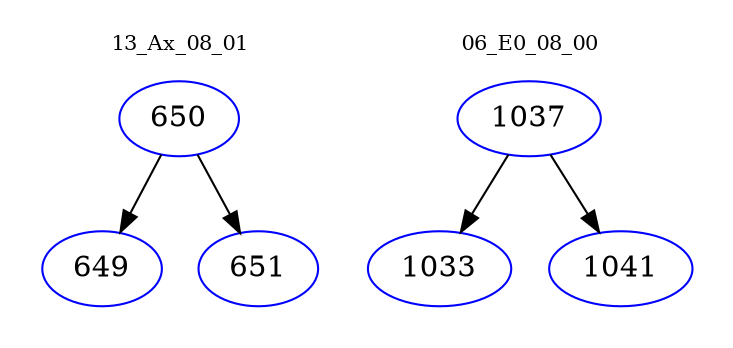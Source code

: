 digraph{
subgraph cluster_0 {
color = white
label = "13_Ax_08_01";
fontsize=10;
T0_650 [label="650", color="blue"]
T0_650 -> T0_649 [color="black"]
T0_649 [label="649", color="blue"]
T0_650 -> T0_651 [color="black"]
T0_651 [label="651", color="blue"]
}
subgraph cluster_1 {
color = white
label = "06_E0_08_00";
fontsize=10;
T1_1037 [label="1037", color="blue"]
T1_1037 -> T1_1033 [color="black"]
T1_1033 [label="1033", color="blue"]
T1_1037 -> T1_1041 [color="black"]
T1_1041 [label="1041", color="blue"]
}
}
